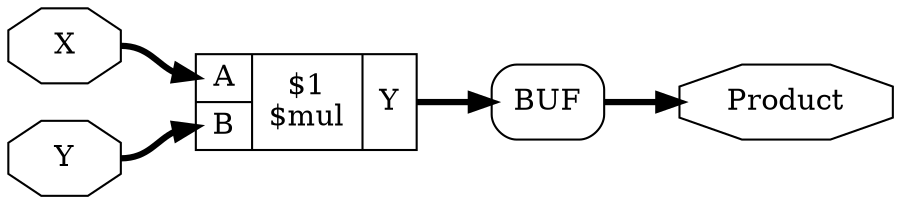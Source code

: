 digraph "mult_4" {
rankdir="LR";
remincross=true;
n2 [ shape=octagon, label="Product", color="black", fontcolor="black" ];
n3 [ shape=octagon, label="Y", color="black", fontcolor="black" ];
n4 [ shape=octagon, label="X", color="black", fontcolor="black" ];
{ rank="source"; n3; n4;}
{ rank="sink"; n2;}
c7 [ shape=record, label="{{<p5> A|<p6> B}|$1\n$mul|{<p3> Y}}" ];
x0 [shape=box, style=rounded, label="BUF"];
c7:p3:e -> x0:w:w [color="black", style="setlinewidth(3)", label=""];
x0:e:e -> n2:w [color="black", style="setlinewidth(3)", label=""];
n3:e -> c7:p6:w [color="black", style="setlinewidth(3)", label=""];
n4:e -> c7:p5:w [color="black", style="setlinewidth(3)", label=""];
}
